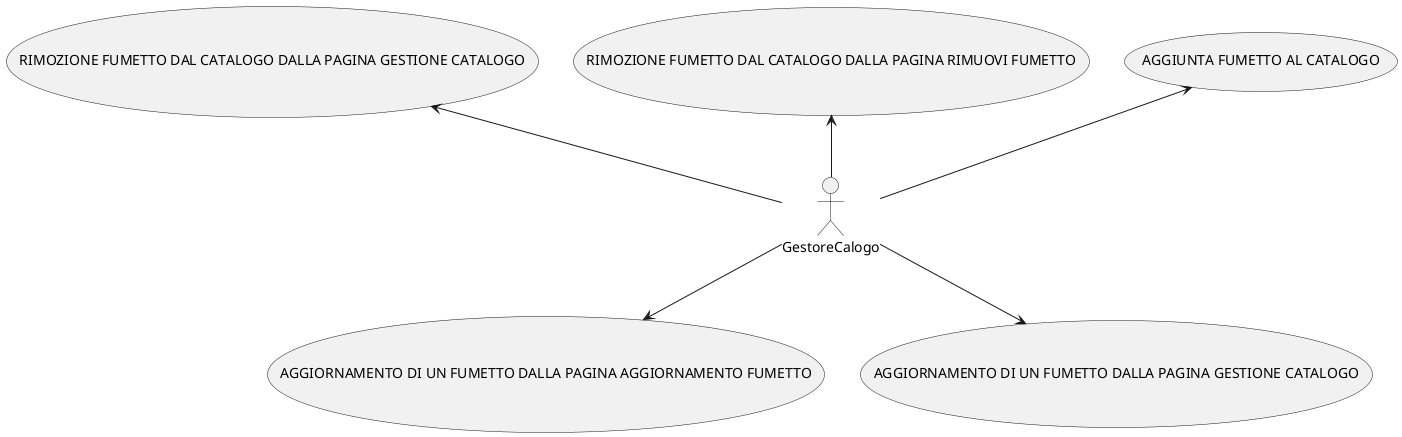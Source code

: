 @startuml Basic Sample

Actor GestoreCalogo as catalogoActor

"AGGIUNTA FUMETTO AL CATALOGO" as (aggiuntaCatalogoCase)
"RIMOZIONE FUMETTO DAL CATALOGO DALLA PAGINA RIMUOVI FUMETTO" as (rimozioneCatalogo1Case)
"RIMOZIONE FUMETTO DAL CATALOGO DALLA PAGINA GESTIONE CATALOGO" as (rimozioneCatalogo2Case)
"AGGIORNAMENTO DI UN FUMETTO DALLA PAGINA AGGIORNAMENTO FUMETTO" as (aggiornamentoCatalogo1Case)
"AGGIORNAMENTO DI UN FUMETTO DALLA PAGINA GESTIONE CATALOGO" as (aggiornamentoCatalogo2Case)

catalogoActor -up-> aggiuntaCatalogoCase
catalogoActor -up-> rimozioneCatalogo1Case
catalogoActor -up-> rimozioneCatalogo2Case
catalogoActor -down-> aggiornamentoCatalogo1Case
catalogoActor -down-> aggiornamentoCatalogo2Case

@enduml
